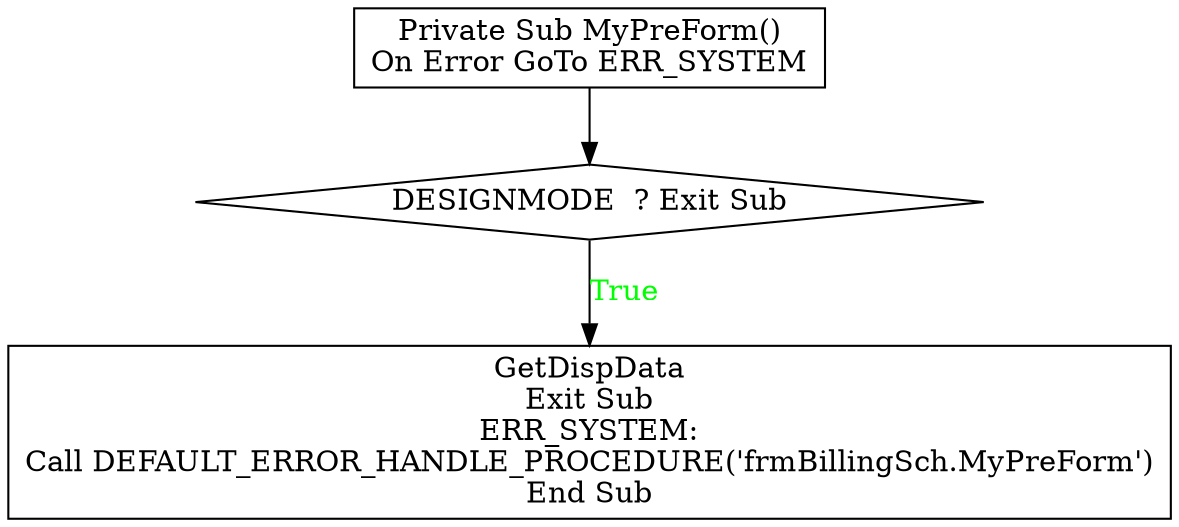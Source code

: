 digraph G{
Node_1 [ label ="Private Sub MyPreForm()\nOn Error GoTo ERR_SYSTEM",shape="box"];
Node_2 [ label ="DESIGNMODE  ? Exit Sub",shape="diamond"];
Node_3 [ label ="GetDispData\nExit Sub\nERR_SYSTEM:\nCall DEFAULT_ERROR_HANDLE_PROCEDURE('frmBillingSch.MyPreForm')\nEnd Sub",shape="box"];
Node_2 -> Node_3 [label="True",fontcolor="GREEN"];
Node_1 -> Node_2;
}
